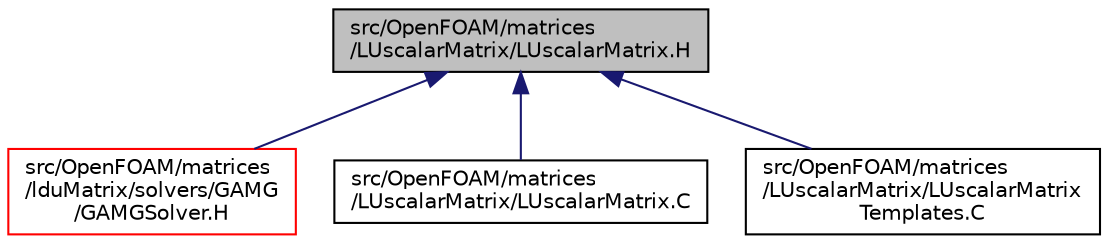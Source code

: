 digraph "src/OpenFOAM/matrices/LUscalarMatrix/LUscalarMatrix.H"
{
  bgcolor="transparent";
  edge [fontname="Helvetica",fontsize="10",labelfontname="Helvetica",labelfontsize="10"];
  node [fontname="Helvetica",fontsize="10",shape=record];
  Node1 [label="src/OpenFOAM/matrices\l/LUscalarMatrix/LUscalarMatrix.H",height=0.2,width=0.4,color="black", fillcolor="grey75", style="filled", fontcolor="black"];
  Node1 -> Node2 [dir="back",color="midnightblue",fontsize="10",style="solid",fontname="Helvetica"];
  Node2 [label="src/OpenFOAM/matrices\l/lduMatrix/solvers/GAMG\l/GAMGSolver.H",height=0.2,width=0.4,color="red",URL="$a08703.html"];
  Node1 -> Node3 [dir="back",color="midnightblue",fontsize="10",style="solid",fontname="Helvetica"];
  Node3 [label="src/OpenFOAM/matrices\l/LUscalarMatrix/LUscalarMatrix.C",height=0.2,width=0.4,color="black",URL="$a08746.html"];
  Node1 -> Node4 [dir="back",color="midnightblue",fontsize="10",style="solid",fontname="Helvetica"];
  Node4 [label="src/OpenFOAM/matrices\l/LUscalarMatrix/LUscalarMatrix\lTemplates.C",height=0.2,width=0.4,color="black",URL="$a08748.html"];
}
